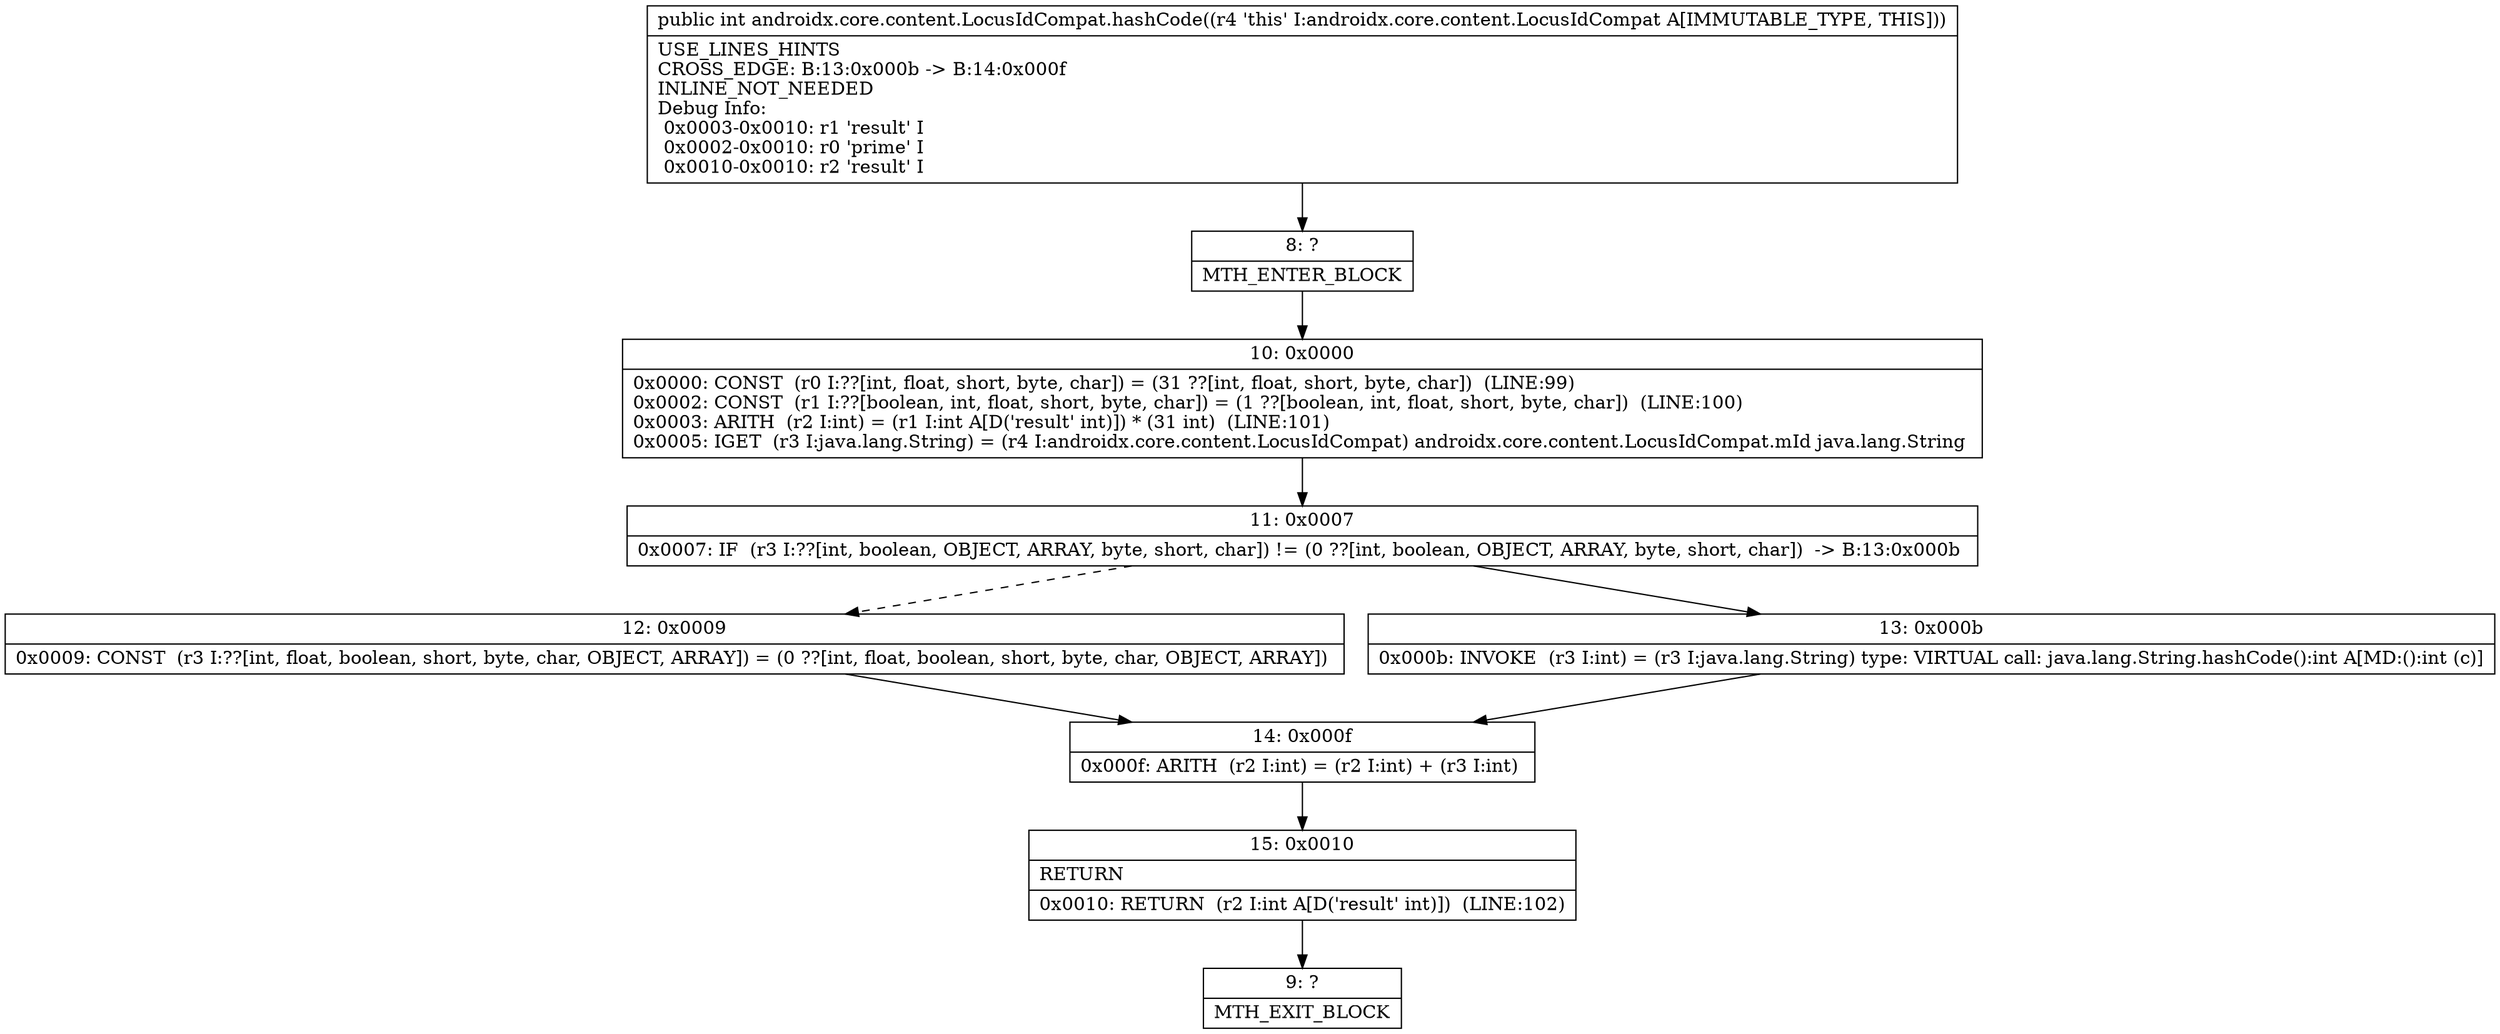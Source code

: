 digraph "CFG forandroidx.core.content.LocusIdCompat.hashCode()I" {
Node_8 [shape=record,label="{8\:\ ?|MTH_ENTER_BLOCK\l}"];
Node_10 [shape=record,label="{10\:\ 0x0000|0x0000: CONST  (r0 I:??[int, float, short, byte, char]) = (31 ??[int, float, short, byte, char])  (LINE:99)\l0x0002: CONST  (r1 I:??[boolean, int, float, short, byte, char]) = (1 ??[boolean, int, float, short, byte, char])  (LINE:100)\l0x0003: ARITH  (r2 I:int) = (r1 I:int A[D('result' int)]) * (31 int)  (LINE:101)\l0x0005: IGET  (r3 I:java.lang.String) = (r4 I:androidx.core.content.LocusIdCompat) androidx.core.content.LocusIdCompat.mId java.lang.String \l}"];
Node_11 [shape=record,label="{11\:\ 0x0007|0x0007: IF  (r3 I:??[int, boolean, OBJECT, ARRAY, byte, short, char]) != (0 ??[int, boolean, OBJECT, ARRAY, byte, short, char])  \-\> B:13:0x000b \l}"];
Node_12 [shape=record,label="{12\:\ 0x0009|0x0009: CONST  (r3 I:??[int, float, boolean, short, byte, char, OBJECT, ARRAY]) = (0 ??[int, float, boolean, short, byte, char, OBJECT, ARRAY]) \l}"];
Node_14 [shape=record,label="{14\:\ 0x000f|0x000f: ARITH  (r2 I:int) = (r2 I:int) + (r3 I:int) \l}"];
Node_15 [shape=record,label="{15\:\ 0x0010|RETURN\l|0x0010: RETURN  (r2 I:int A[D('result' int)])  (LINE:102)\l}"];
Node_9 [shape=record,label="{9\:\ ?|MTH_EXIT_BLOCK\l}"];
Node_13 [shape=record,label="{13\:\ 0x000b|0x000b: INVOKE  (r3 I:int) = (r3 I:java.lang.String) type: VIRTUAL call: java.lang.String.hashCode():int A[MD:():int (c)]\l}"];
MethodNode[shape=record,label="{public int androidx.core.content.LocusIdCompat.hashCode((r4 'this' I:androidx.core.content.LocusIdCompat A[IMMUTABLE_TYPE, THIS]))  | USE_LINES_HINTS\lCROSS_EDGE: B:13:0x000b \-\> B:14:0x000f\lINLINE_NOT_NEEDED\lDebug Info:\l  0x0003\-0x0010: r1 'result' I\l  0x0002\-0x0010: r0 'prime' I\l  0x0010\-0x0010: r2 'result' I\l}"];
MethodNode -> Node_8;Node_8 -> Node_10;
Node_10 -> Node_11;
Node_11 -> Node_12[style=dashed];
Node_11 -> Node_13;
Node_12 -> Node_14;
Node_14 -> Node_15;
Node_15 -> Node_9;
Node_13 -> Node_14;
}

